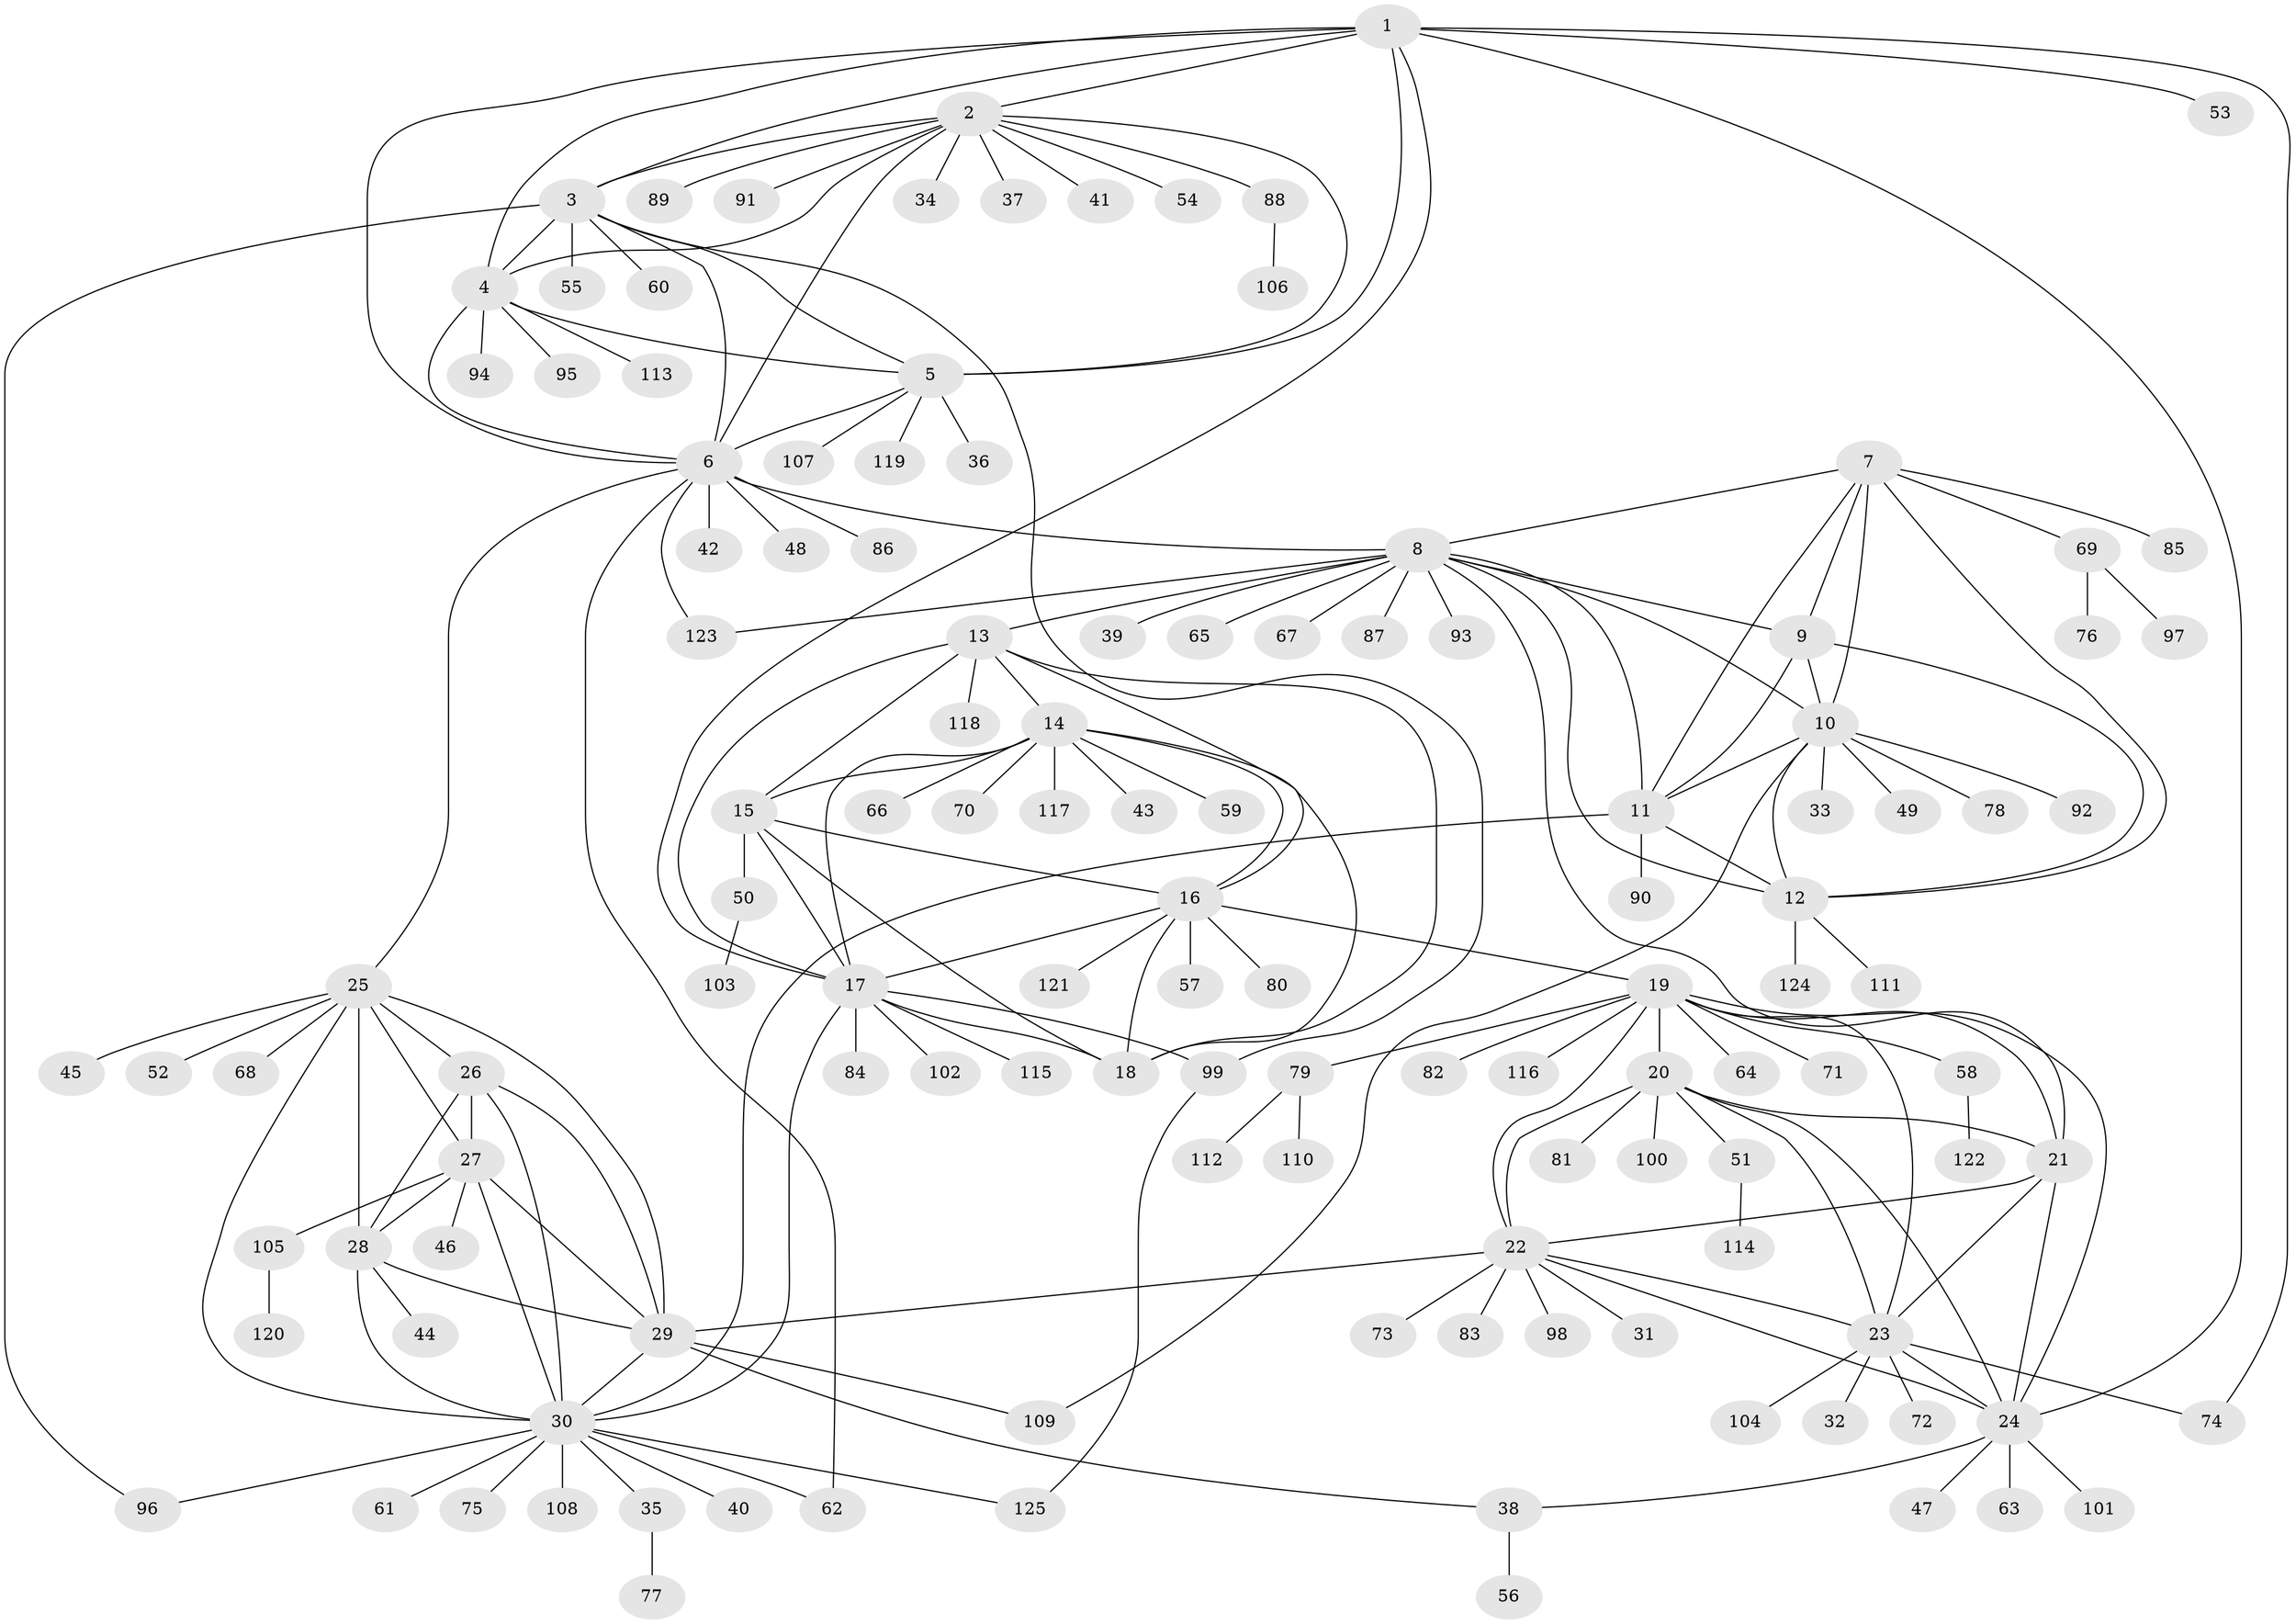 // Generated by graph-tools (version 1.1) at 2025/37/03/09/25 02:37:29]
// undirected, 125 vertices, 188 edges
graph export_dot {
graph [start="1"]
  node [color=gray90,style=filled];
  1;
  2;
  3;
  4;
  5;
  6;
  7;
  8;
  9;
  10;
  11;
  12;
  13;
  14;
  15;
  16;
  17;
  18;
  19;
  20;
  21;
  22;
  23;
  24;
  25;
  26;
  27;
  28;
  29;
  30;
  31;
  32;
  33;
  34;
  35;
  36;
  37;
  38;
  39;
  40;
  41;
  42;
  43;
  44;
  45;
  46;
  47;
  48;
  49;
  50;
  51;
  52;
  53;
  54;
  55;
  56;
  57;
  58;
  59;
  60;
  61;
  62;
  63;
  64;
  65;
  66;
  67;
  68;
  69;
  70;
  71;
  72;
  73;
  74;
  75;
  76;
  77;
  78;
  79;
  80;
  81;
  82;
  83;
  84;
  85;
  86;
  87;
  88;
  89;
  90;
  91;
  92;
  93;
  94;
  95;
  96;
  97;
  98;
  99;
  100;
  101;
  102;
  103;
  104;
  105;
  106;
  107;
  108;
  109;
  110;
  111;
  112;
  113;
  114;
  115;
  116;
  117;
  118;
  119;
  120;
  121;
  122;
  123;
  124;
  125;
  1 -- 2;
  1 -- 3;
  1 -- 4;
  1 -- 5;
  1 -- 6;
  1 -- 17;
  1 -- 24;
  1 -- 53;
  1 -- 74;
  2 -- 3;
  2 -- 4;
  2 -- 5;
  2 -- 6;
  2 -- 34;
  2 -- 37;
  2 -- 41;
  2 -- 54;
  2 -- 88;
  2 -- 89;
  2 -- 91;
  3 -- 4;
  3 -- 5;
  3 -- 6;
  3 -- 55;
  3 -- 60;
  3 -- 96;
  3 -- 99;
  4 -- 5;
  4 -- 6;
  4 -- 94;
  4 -- 95;
  4 -- 113;
  5 -- 6;
  5 -- 36;
  5 -- 107;
  5 -- 119;
  6 -- 8;
  6 -- 25;
  6 -- 42;
  6 -- 48;
  6 -- 62;
  6 -- 86;
  6 -- 123;
  7 -- 8;
  7 -- 9;
  7 -- 10;
  7 -- 11;
  7 -- 12;
  7 -- 69;
  7 -- 85;
  8 -- 9;
  8 -- 10;
  8 -- 11;
  8 -- 12;
  8 -- 13;
  8 -- 21;
  8 -- 39;
  8 -- 65;
  8 -- 67;
  8 -- 87;
  8 -- 93;
  8 -- 123;
  9 -- 10;
  9 -- 11;
  9 -- 12;
  10 -- 11;
  10 -- 12;
  10 -- 33;
  10 -- 49;
  10 -- 78;
  10 -- 92;
  10 -- 109;
  11 -- 12;
  11 -- 30;
  11 -- 90;
  12 -- 111;
  12 -- 124;
  13 -- 14;
  13 -- 15;
  13 -- 16;
  13 -- 17;
  13 -- 18;
  13 -- 118;
  14 -- 15;
  14 -- 16;
  14 -- 17;
  14 -- 18;
  14 -- 43;
  14 -- 59;
  14 -- 66;
  14 -- 70;
  14 -- 117;
  15 -- 16;
  15 -- 17;
  15 -- 18;
  15 -- 50;
  16 -- 17;
  16 -- 18;
  16 -- 19;
  16 -- 57;
  16 -- 80;
  16 -- 121;
  17 -- 18;
  17 -- 30;
  17 -- 84;
  17 -- 99;
  17 -- 102;
  17 -- 115;
  19 -- 20;
  19 -- 21;
  19 -- 22;
  19 -- 23;
  19 -- 24;
  19 -- 58;
  19 -- 64;
  19 -- 71;
  19 -- 79;
  19 -- 82;
  19 -- 116;
  20 -- 21;
  20 -- 22;
  20 -- 23;
  20 -- 24;
  20 -- 51;
  20 -- 81;
  20 -- 100;
  21 -- 22;
  21 -- 23;
  21 -- 24;
  22 -- 23;
  22 -- 24;
  22 -- 29;
  22 -- 31;
  22 -- 73;
  22 -- 83;
  22 -- 98;
  23 -- 24;
  23 -- 32;
  23 -- 72;
  23 -- 74;
  23 -- 104;
  24 -- 38;
  24 -- 47;
  24 -- 63;
  24 -- 101;
  25 -- 26;
  25 -- 27;
  25 -- 28;
  25 -- 29;
  25 -- 30;
  25 -- 45;
  25 -- 52;
  25 -- 68;
  26 -- 27;
  26 -- 28;
  26 -- 29;
  26 -- 30;
  27 -- 28;
  27 -- 29;
  27 -- 30;
  27 -- 46;
  27 -- 105;
  28 -- 29;
  28 -- 30;
  28 -- 44;
  29 -- 30;
  29 -- 38;
  29 -- 109;
  30 -- 35;
  30 -- 40;
  30 -- 61;
  30 -- 62;
  30 -- 75;
  30 -- 96;
  30 -- 108;
  30 -- 125;
  35 -- 77;
  38 -- 56;
  50 -- 103;
  51 -- 114;
  58 -- 122;
  69 -- 76;
  69 -- 97;
  79 -- 110;
  79 -- 112;
  88 -- 106;
  99 -- 125;
  105 -- 120;
}
